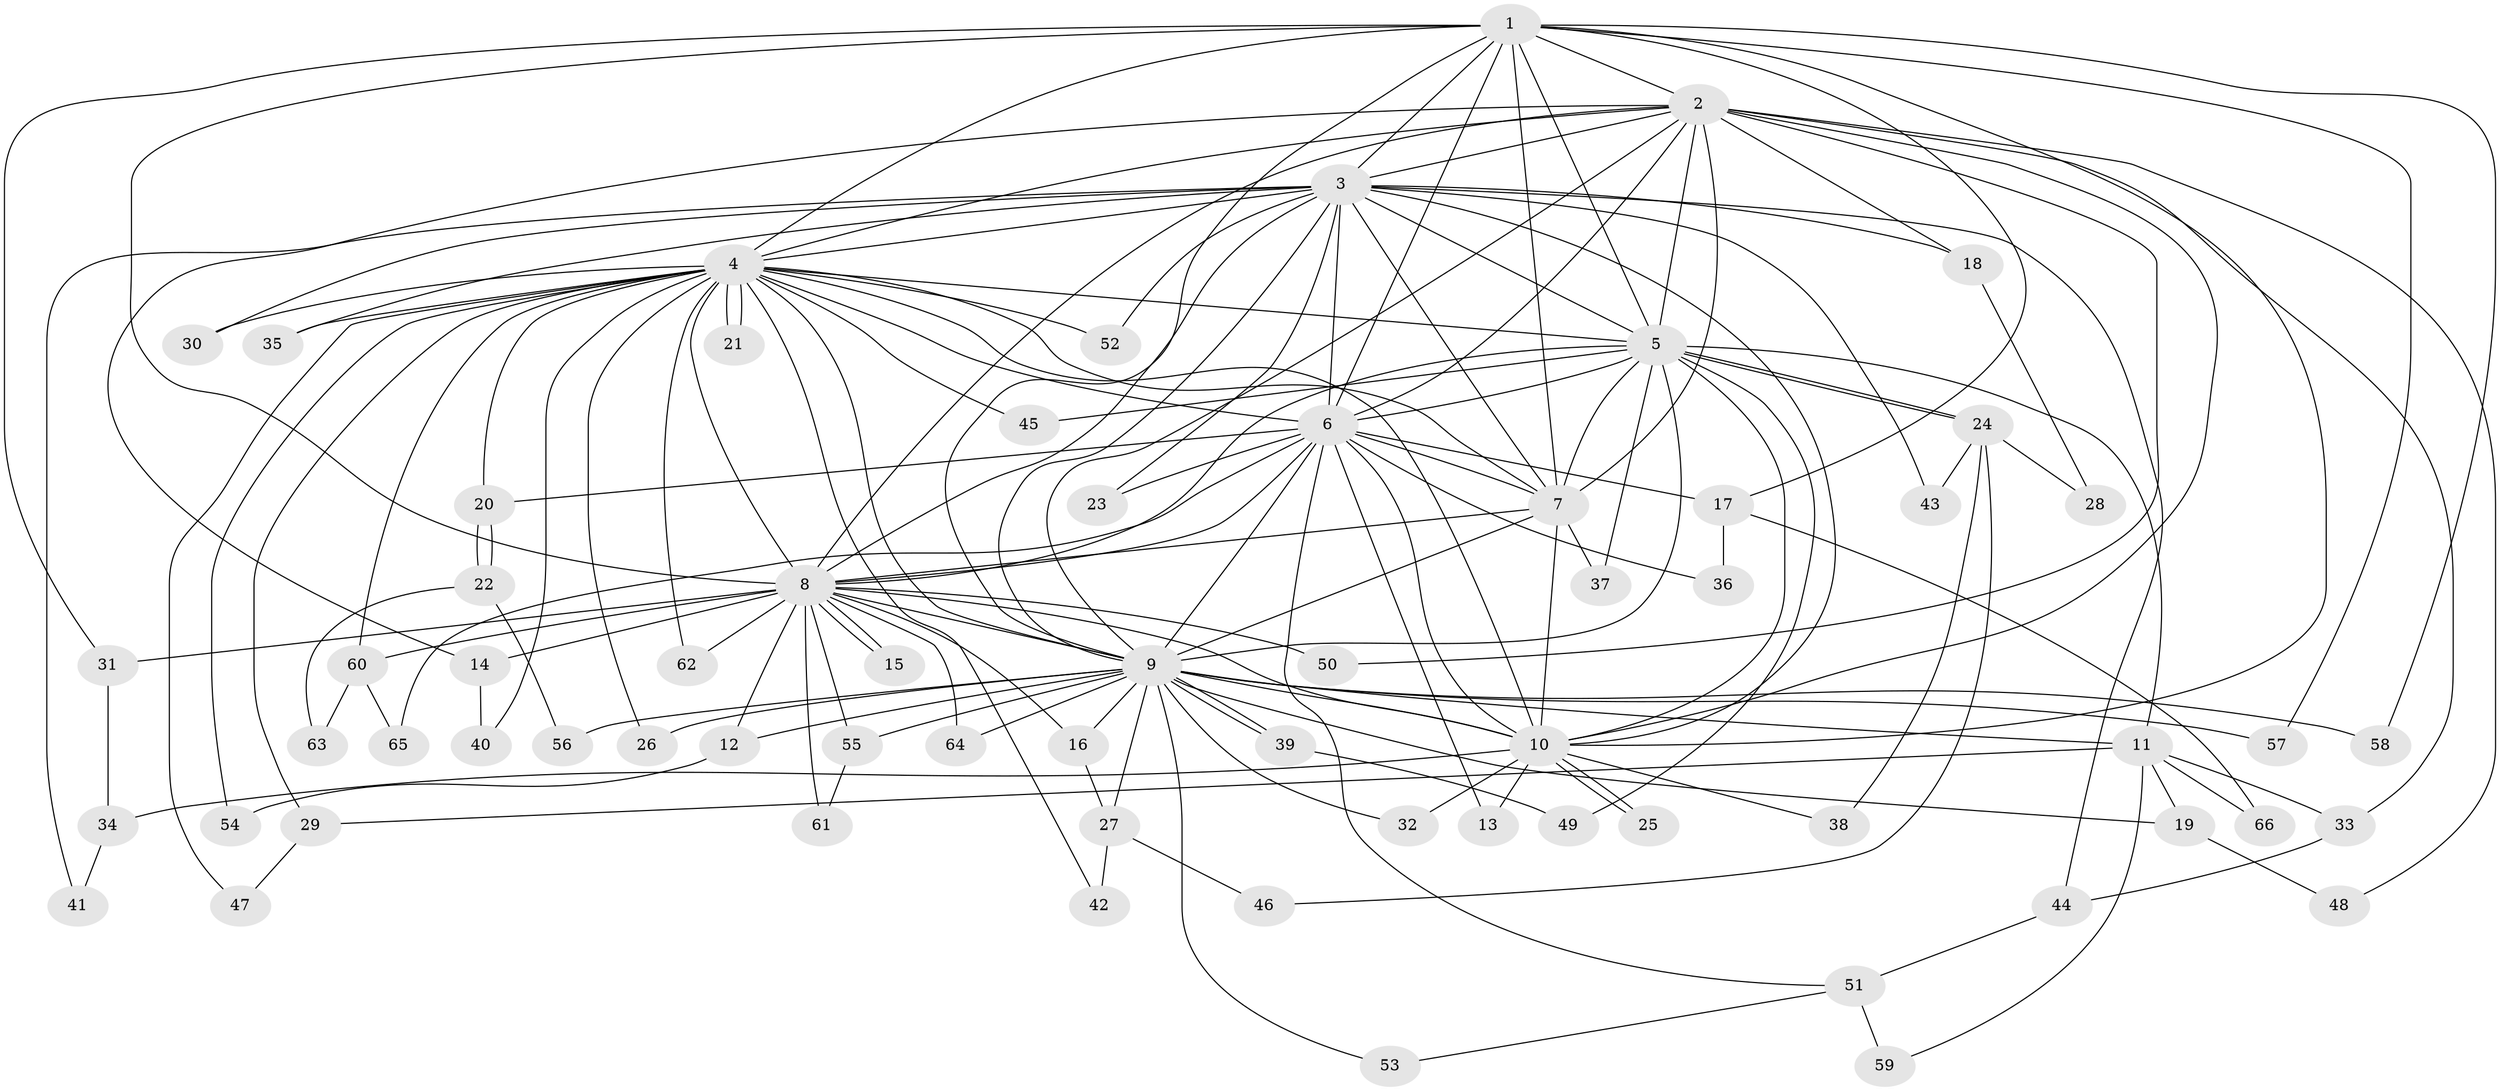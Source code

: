// coarse degree distribution, {1: 0.1111111111111111, 8: 0.037037037037037035, 3: 0.2962962962962963, 11: 0.037037037037037035, 2: 0.2222222222222222, 4: 0.1111111111111111, 13: 0.07407407407407407, 12: 0.07407407407407407, 6: 0.037037037037037035}
// Generated by graph-tools (version 1.1) at 2025/36/03/04/25 23:36:34]
// undirected, 66 vertices, 157 edges
graph export_dot {
  node [color=gray90,style=filled];
  1;
  2;
  3;
  4;
  5;
  6;
  7;
  8;
  9;
  10;
  11;
  12;
  13;
  14;
  15;
  16;
  17;
  18;
  19;
  20;
  21;
  22;
  23;
  24;
  25;
  26;
  27;
  28;
  29;
  30;
  31;
  32;
  33;
  34;
  35;
  36;
  37;
  38;
  39;
  40;
  41;
  42;
  43;
  44;
  45;
  46;
  47;
  48;
  49;
  50;
  51;
  52;
  53;
  54;
  55;
  56;
  57;
  58;
  59;
  60;
  61;
  62;
  63;
  64;
  65;
  66;
  1 -- 2;
  1 -- 3;
  1 -- 4;
  1 -- 5;
  1 -- 6;
  1 -- 7;
  1 -- 8;
  1 -- 9;
  1 -- 10;
  1 -- 17;
  1 -- 31;
  1 -- 57;
  1 -- 58;
  2 -- 3;
  2 -- 4;
  2 -- 5;
  2 -- 6;
  2 -- 7;
  2 -- 8;
  2 -- 9;
  2 -- 10;
  2 -- 14;
  2 -- 18;
  2 -- 33;
  2 -- 48;
  2 -- 50;
  3 -- 4;
  3 -- 5;
  3 -- 6;
  3 -- 7;
  3 -- 8;
  3 -- 9;
  3 -- 10;
  3 -- 18;
  3 -- 23;
  3 -- 30;
  3 -- 35;
  3 -- 41;
  3 -- 43;
  3 -- 44;
  3 -- 52;
  4 -- 5;
  4 -- 6;
  4 -- 7;
  4 -- 8;
  4 -- 9;
  4 -- 10;
  4 -- 20;
  4 -- 21;
  4 -- 21;
  4 -- 26;
  4 -- 29;
  4 -- 30;
  4 -- 35;
  4 -- 40;
  4 -- 42;
  4 -- 45;
  4 -- 47;
  4 -- 52;
  4 -- 54;
  4 -- 60;
  4 -- 62;
  5 -- 6;
  5 -- 7;
  5 -- 8;
  5 -- 9;
  5 -- 10;
  5 -- 11;
  5 -- 24;
  5 -- 24;
  5 -- 37;
  5 -- 45;
  5 -- 49;
  6 -- 7;
  6 -- 8;
  6 -- 9;
  6 -- 10;
  6 -- 13;
  6 -- 17;
  6 -- 20;
  6 -- 23;
  6 -- 36;
  6 -- 51;
  6 -- 65;
  7 -- 8;
  7 -- 9;
  7 -- 10;
  7 -- 37;
  8 -- 9;
  8 -- 10;
  8 -- 12;
  8 -- 14;
  8 -- 15;
  8 -- 15;
  8 -- 16;
  8 -- 31;
  8 -- 50;
  8 -- 55;
  8 -- 60;
  8 -- 61;
  8 -- 62;
  8 -- 64;
  9 -- 10;
  9 -- 11;
  9 -- 12;
  9 -- 16;
  9 -- 19;
  9 -- 26;
  9 -- 27;
  9 -- 32;
  9 -- 39;
  9 -- 39;
  9 -- 53;
  9 -- 55;
  9 -- 56;
  9 -- 57;
  9 -- 58;
  9 -- 64;
  10 -- 13;
  10 -- 25;
  10 -- 25;
  10 -- 32;
  10 -- 34;
  10 -- 38;
  11 -- 19;
  11 -- 29;
  11 -- 33;
  11 -- 59;
  11 -- 66;
  12 -- 54;
  14 -- 40;
  16 -- 27;
  17 -- 36;
  17 -- 66;
  18 -- 28;
  19 -- 48;
  20 -- 22;
  20 -- 22;
  22 -- 56;
  22 -- 63;
  24 -- 28;
  24 -- 38;
  24 -- 43;
  24 -- 46;
  27 -- 42;
  27 -- 46;
  29 -- 47;
  31 -- 34;
  33 -- 44;
  34 -- 41;
  39 -- 49;
  44 -- 51;
  51 -- 53;
  51 -- 59;
  55 -- 61;
  60 -- 63;
  60 -- 65;
}
